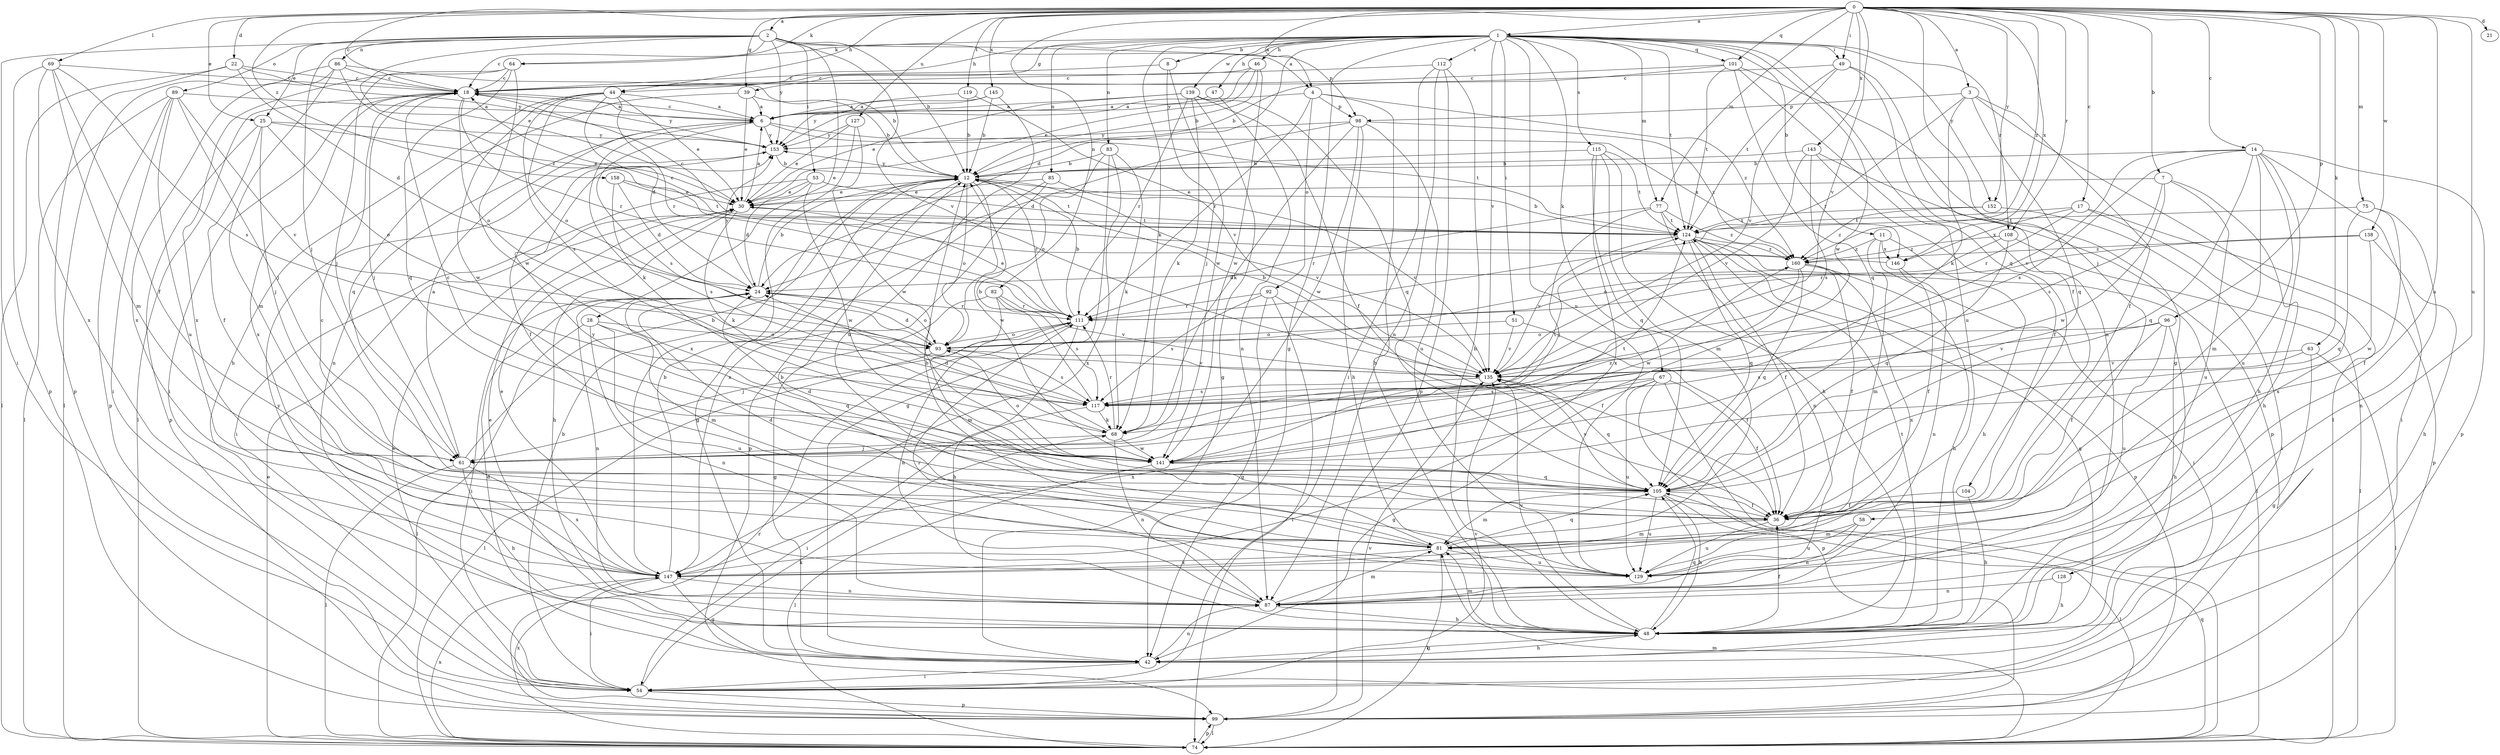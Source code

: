 strict digraph  {
0;
1;
2;
3;
4;
6;
7;
8;
11;
12;
14;
17;
18;
21;
22;
24;
25;
28;
30;
36;
39;
42;
44;
46;
47;
48;
49;
51;
53;
54;
58;
61;
63;
64;
67;
68;
69;
74;
75;
77;
81;
82;
83;
85;
86;
87;
89;
92;
93;
96;
98;
99;
101;
104;
105;
108;
111;
112;
115;
117;
119;
124;
127;
128;
129;
135;
138;
139;
141;
143;
145;
146;
147;
152;
153;
158;
160;
0 -> 1  [label=a];
0 -> 2  [label=a];
0 -> 3  [label=a];
0 -> 4  [label=a];
0 -> 7  [label=b];
0 -> 14  [label=c];
0 -> 17  [label=c];
0 -> 18  [label=c];
0 -> 21  [label=d];
0 -> 22  [label=d];
0 -> 25  [label=e];
0 -> 39  [label=g];
0 -> 44  [label=h];
0 -> 49  [label=i];
0 -> 58  [label=j];
0 -> 63  [label=k];
0 -> 64  [label=k];
0 -> 69  [label=l];
0 -> 75  [label=m];
0 -> 77  [label=m];
0 -> 82  [label=n];
0 -> 96  [label=p];
0 -> 101  [label=q];
0 -> 108  [label=r];
0 -> 119  [label=t];
0 -> 127  [label=u];
0 -> 128  [label=u];
0 -> 129  [label=u];
0 -> 135  [label=v];
0 -> 138  [label=w];
0 -> 143  [label=x];
0 -> 145  [label=x];
0 -> 146  [label=x];
0 -> 152  [label=y];
0 -> 158  [label=z];
0 -> 160  [label=z];
1 -> 8  [label=b];
1 -> 11  [label=b];
1 -> 24  [label=d];
1 -> 39  [label=g];
1 -> 42  [label=g];
1 -> 44  [label=h];
1 -> 46  [label=h];
1 -> 47  [label=h];
1 -> 49  [label=i];
1 -> 51  [label=i];
1 -> 64  [label=k];
1 -> 67  [label=k];
1 -> 68  [label=k];
1 -> 77  [label=m];
1 -> 83  [label=n];
1 -> 85  [label=n];
1 -> 101  [label=q];
1 -> 104  [label=q];
1 -> 108  [label=r];
1 -> 112  [label=s];
1 -> 115  [label=s];
1 -> 124  [label=t];
1 -> 129  [label=u];
1 -> 135  [label=v];
1 -> 139  [label=w];
1 -> 141  [label=w];
1 -> 152  [label=y];
2 -> 4  [label=a];
2 -> 12  [label=b];
2 -> 18  [label=c];
2 -> 25  [label=e];
2 -> 28  [label=e];
2 -> 30  [label=e];
2 -> 53  [label=i];
2 -> 54  [label=i];
2 -> 61  [label=j];
2 -> 86  [label=n];
2 -> 89  [label=o];
2 -> 98  [label=p];
2 -> 135  [label=v];
2 -> 153  [label=y];
3 -> 36  [label=f];
3 -> 68  [label=k];
3 -> 74  [label=l];
3 -> 98  [label=p];
3 -> 105  [label=q];
3 -> 111  [label=r];
4 -> 6  [label=a];
4 -> 48  [label=h];
4 -> 92  [label=o];
4 -> 98  [label=p];
4 -> 111  [label=r];
4 -> 160  [label=z];
6 -> 18  [label=c];
6 -> 68  [label=k];
6 -> 87  [label=n];
6 -> 117  [label=s];
6 -> 124  [label=t];
6 -> 146  [label=x];
6 -> 153  [label=y];
7 -> 30  [label=e];
7 -> 48  [label=h];
7 -> 117  [label=s];
7 -> 129  [label=u];
7 -> 141  [label=w];
8 -> 18  [label=c];
8 -> 61  [label=j];
8 -> 141  [label=w];
11 -> 48  [label=h];
11 -> 54  [label=i];
11 -> 81  [label=m];
11 -> 146  [label=x];
11 -> 160  [label=z];
12 -> 30  [label=e];
12 -> 42  [label=g];
12 -> 93  [label=o];
12 -> 111  [label=r];
12 -> 135  [label=v];
12 -> 141  [label=w];
12 -> 153  [label=y];
14 -> 12  [label=b];
14 -> 48  [label=h];
14 -> 54  [label=i];
14 -> 81  [label=m];
14 -> 99  [label=p];
14 -> 105  [label=q];
14 -> 117  [label=s];
14 -> 129  [label=u];
14 -> 135  [label=v];
17 -> 99  [label=p];
17 -> 111  [label=r];
17 -> 124  [label=t];
17 -> 146  [label=x];
17 -> 147  [label=x];
18 -> 6  [label=a];
18 -> 54  [label=i];
18 -> 61  [label=j];
18 -> 74  [label=l];
18 -> 93  [label=o];
18 -> 111  [label=r];
18 -> 147  [label=x];
18 -> 153  [label=y];
22 -> 18  [label=c];
22 -> 24  [label=d];
22 -> 74  [label=l];
22 -> 99  [label=p];
22 -> 153  [label=y];
24 -> 12  [label=b];
24 -> 54  [label=i];
24 -> 81  [label=m];
24 -> 87  [label=n];
24 -> 93  [label=o];
24 -> 111  [label=r];
24 -> 153  [label=y];
25 -> 30  [label=e];
25 -> 36  [label=f];
25 -> 61  [label=j];
25 -> 93  [label=o];
25 -> 99  [label=p];
25 -> 153  [label=y];
28 -> 74  [label=l];
28 -> 87  [label=n];
28 -> 93  [label=o];
28 -> 105  [label=q];
28 -> 129  [label=u];
30 -> 6  [label=a];
30 -> 48  [label=h];
30 -> 68  [label=k];
30 -> 124  [label=t];
36 -> 81  [label=m];
36 -> 129  [label=u];
36 -> 153  [label=y];
39 -> 6  [label=a];
39 -> 12  [label=b];
39 -> 30  [label=e];
39 -> 105  [label=q];
42 -> 24  [label=d];
42 -> 48  [label=h];
42 -> 54  [label=i];
42 -> 87  [label=n];
42 -> 153  [label=y];
44 -> 6  [label=a];
44 -> 24  [label=d];
44 -> 30  [label=e];
44 -> 48  [label=h];
44 -> 93  [label=o];
44 -> 111  [label=r];
44 -> 117  [label=s];
44 -> 141  [label=w];
46 -> 12  [label=b];
46 -> 18  [label=c];
46 -> 30  [label=e];
46 -> 141  [label=w];
46 -> 153  [label=y];
47 -> 6  [label=a];
47 -> 87  [label=n];
48 -> 30  [label=e];
48 -> 36  [label=f];
48 -> 42  [label=g];
48 -> 81  [label=m];
48 -> 105  [label=q];
48 -> 124  [label=t];
48 -> 135  [label=v];
49 -> 18  [label=c];
49 -> 36  [label=f];
49 -> 87  [label=n];
49 -> 124  [label=t];
49 -> 135  [label=v];
51 -> 36  [label=f];
51 -> 93  [label=o];
51 -> 135  [label=v];
53 -> 24  [label=d];
53 -> 30  [label=e];
53 -> 54  [label=i];
53 -> 124  [label=t];
53 -> 141  [label=w];
54 -> 12  [label=b];
54 -> 30  [label=e];
54 -> 68  [label=k];
54 -> 99  [label=p];
54 -> 135  [label=v];
58 -> 81  [label=m];
58 -> 87  [label=n];
58 -> 129  [label=u];
61 -> 6  [label=a];
61 -> 12  [label=b];
61 -> 48  [label=h];
61 -> 74  [label=l];
61 -> 147  [label=x];
61 -> 160  [label=z];
63 -> 42  [label=g];
63 -> 74  [label=l];
63 -> 117  [label=s];
63 -> 135  [label=v];
64 -> 18  [label=c];
64 -> 61  [label=j];
64 -> 105  [label=q];
64 -> 141  [label=w];
64 -> 147  [label=x];
67 -> 36  [label=f];
67 -> 42  [label=g];
67 -> 74  [label=l];
67 -> 99  [label=p];
67 -> 117  [label=s];
67 -> 129  [label=u];
67 -> 147  [label=x];
68 -> 24  [label=d];
68 -> 61  [label=j];
68 -> 87  [label=n];
68 -> 111  [label=r];
68 -> 124  [label=t];
68 -> 141  [label=w];
69 -> 18  [label=c];
69 -> 36  [label=f];
69 -> 81  [label=m];
69 -> 99  [label=p];
69 -> 117  [label=s];
69 -> 147  [label=x];
74 -> 30  [label=e];
74 -> 81  [label=m];
74 -> 99  [label=p];
74 -> 105  [label=q];
74 -> 111  [label=r];
74 -> 147  [label=x];
75 -> 36  [label=f];
75 -> 87  [label=n];
75 -> 105  [label=q];
75 -> 124  [label=t];
77 -> 61  [label=j];
77 -> 87  [label=n];
77 -> 111  [label=r];
77 -> 124  [label=t];
77 -> 160  [label=z];
81 -> 12  [label=b];
81 -> 18  [label=c];
81 -> 24  [label=d];
81 -> 74  [label=l];
81 -> 105  [label=q];
81 -> 129  [label=u];
81 -> 147  [label=x];
82 -> 42  [label=g];
82 -> 81  [label=m];
82 -> 111  [label=r];
82 -> 117  [label=s];
82 -> 135  [label=v];
83 -> 12  [label=b];
83 -> 42  [label=g];
83 -> 68  [label=k];
83 -> 93  [label=o];
83 -> 147  [label=x];
85 -> 30  [label=e];
85 -> 99  [label=p];
85 -> 135  [label=v];
85 -> 147  [label=x];
86 -> 12  [label=b];
86 -> 18  [label=c];
86 -> 74  [label=l];
86 -> 81  [label=m];
86 -> 147  [label=x];
86 -> 160  [label=z];
87 -> 48  [label=h];
87 -> 81  [label=m];
87 -> 111  [label=r];
89 -> 6  [label=a];
89 -> 54  [label=i];
89 -> 61  [label=j];
89 -> 74  [label=l];
89 -> 99  [label=p];
89 -> 129  [label=u];
89 -> 135  [label=v];
92 -> 36  [label=f];
92 -> 42  [label=g];
92 -> 74  [label=l];
92 -> 111  [label=r];
92 -> 117  [label=s];
93 -> 24  [label=d];
93 -> 74  [label=l];
93 -> 117  [label=s];
93 -> 135  [label=v];
96 -> 36  [label=f];
96 -> 48  [label=h];
96 -> 93  [label=o];
96 -> 129  [label=u];
96 -> 135  [label=v];
98 -> 24  [label=d];
98 -> 48  [label=h];
98 -> 68  [label=k];
98 -> 129  [label=u];
98 -> 141  [label=w];
98 -> 153  [label=y];
98 -> 160  [label=z];
99 -> 74  [label=l];
99 -> 135  [label=v];
99 -> 147  [label=x];
101 -> 12  [label=b];
101 -> 18  [label=c];
101 -> 42  [label=g];
101 -> 105  [label=q];
101 -> 124  [label=t];
101 -> 129  [label=u];
104 -> 36  [label=f];
104 -> 48  [label=h];
105 -> 24  [label=d];
105 -> 36  [label=f];
105 -> 48  [label=h];
105 -> 74  [label=l];
105 -> 81  [label=m];
105 -> 129  [label=u];
105 -> 135  [label=v];
108 -> 74  [label=l];
108 -> 93  [label=o];
108 -> 105  [label=q];
108 -> 160  [label=z];
111 -> 12  [label=b];
111 -> 30  [label=e];
111 -> 48  [label=h];
111 -> 61  [label=j];
111 -> 87  [label=n];
111 -> 93  [label=o];
112 -> 18  [label=c];
112 -> 48  [label=h];
112 -> 54  [label=i];
112 -> 87  [label=n];
112 -> 99  [label=p];
115 -> 12  [label=b];
115 -> 48  [label=h];
115 -> 81  [label=m];
115 -> 105  [label=q];
115 -> 124  [label=t];
115 -> 147  [label=x];
117 -> 12  [label=b];
117 -> 54  [label=i];
117 -> 68  [label=k];
119 -> 6  [label=a];
119 -> 12  [label=b];
119 -> 135  [label=v];
124 -> 12  [label=b];
124 -> 18  [label=c];
124 -> 36  [label=f];
124 -> 42  [label=g];
124 -> 74  [label=l];
124 -> 99  [label=p];
124 -> 105  [label=q];
124 -> 135  [label=v];
124 -> 160  [label=z];
127 -> 30  [label=e];
127 -> 141  [label=w];
127 -> 147  [label=x];
127 -> 153  [label=y];
128 -> 48  [label=h];
128 -> 87  [label=n];
129 -> 12  [label=b];
135 -> 12  [label=b];
135 -> 105  [label=q];
135 -> 117  [label=s];
138 -> 48  [label=h];
138 -> 111  [label=r];
138 -> 141  [label=w];
138 -> 160  [label=z];
139 -> 6  [label=a];
139 -> 30  [label=e];
139 -> 36  [label=f];
139 -> 42  [label=g];
139 -> 68  [label=k];
139 -> 105  [label=q];
139 -> 111  [label=r];
141 -> 18  [label=c];
141 -> 74  [label=l];
141 -> 93  [label=o];
141 -> 105  [label=q];
141 -> 124  [label=t];
143 -> 12  [label=b];
143 -> 36  [label=f];
143 -> 99  [label=p];
143 -> 117  [label=s];
143 -> 135  [label=v];
145 -> 6  [label=a];
145 -> 12  [label=b];
145 -> 129  [label=u];
145 -> 153  [label=y];
146 -> 18  [label=c];
146 -> 36  [label=f];
146 -> 87  [label=n];
147 -> 12  [label=b];
147 -> 30  [label=e];
147 -> 42  [label=g];
147 -> 54  [label=i];
147 -> 87  [label=n];
152 -> 54  [label=i];
152 -> 124  [label=t];
152 -> 160  [label=z];
153 -> 12  [label=b];
153 -> 36  [label=f];
158 -> 24  [label=d];
158 -> 30  [label=e];
158 -> 117  [label=s];
158 -> 124  [label=t];
160 -> 24  [label=d];
160 -> 36  [label=f];
160 -> 48  [label=h];
160 -> 105  [label=q];
160 -> 141  [label=w];
160 -> 147  [label=x];
}
